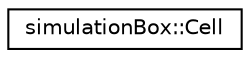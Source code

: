 digraph "Graphical Class Hierarchy"
{
 // LATEX_PDF_SIZE
  edge [fontname="Helvetica",fontsize="10",labelfontname="Helvetica",labelfontsize="10"];
  node [fontname="Helvetica",fontsize="10",shape=record];
  rankdir="LR";
  Node0 [label="simulationBox::Cell",height=0.2,width=0.4,color="black", fillcolor="white", style="filled",URL="$classsimulationBox_1_1Cell.html",tooltip="Cell is a class for a single cell in the cellList."];
}
